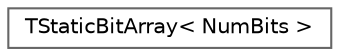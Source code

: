 digraph "Graphical Class Hierarchy"
{
 // INTERACTIVE_SVG=YES
 // LATEX_PDF_SIZE
  bgcolor="transparent";
  edge [fontname=Helvetica,fontsize=10,labelfontname=Helvetica,labelfontsize=10];
  node [fontname=Helvetica,fontsize=10,shape=box,height=0.2,width=0.4];
  rankdir="LR";
  Node0 [id="Node000000",label="TStaticBitArray\< NumBits \>",height=0.2,width=0.4,color="grey40", fillcolor="white", style="filled",URL="$d2/d53/classTStaticBitArray.html",tooltip="A statically sized bit array."];
}
